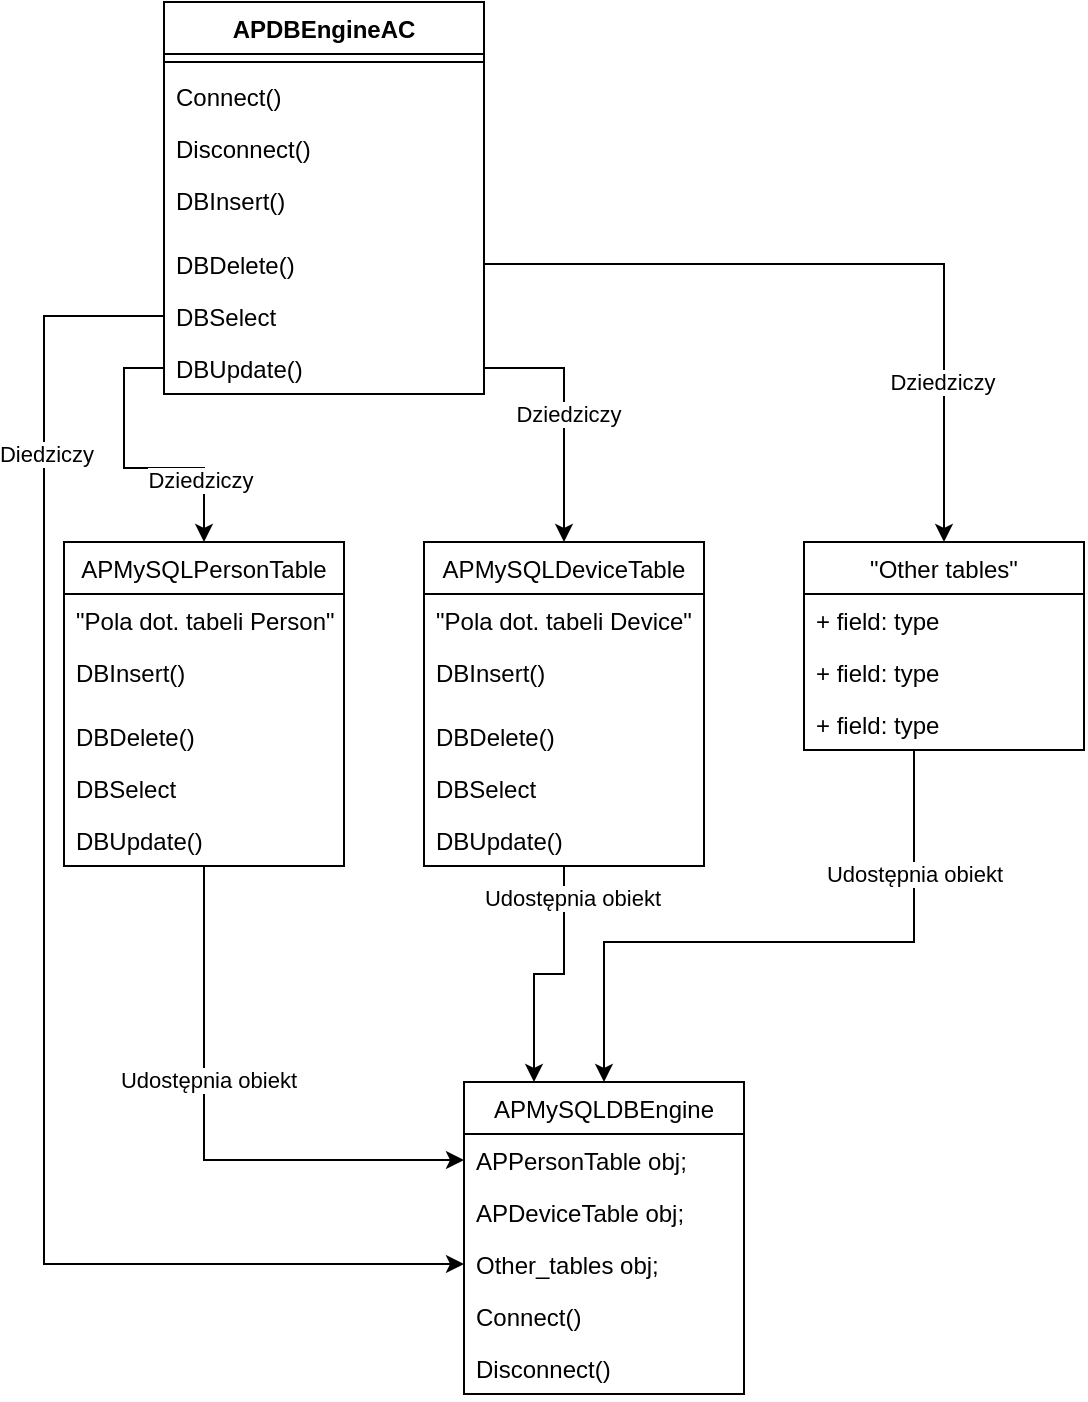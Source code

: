 <mxfile version="14.4.9" type="device"><diagram id="C5RBs43oDa-KdzZeNtuy" name="Page-1"><mxGraphModel dx="1422" dy="794" grid="1" gridSize="10" guides="1" tooltips="1" connect="1" arrows="1" fold="1" page="1" pageScale="1" pageWidth="827" pageHeight="1169" math="0" shadow="0"><root><mxCell id="WIyWlLk6GJQsqaUBKTNV-0"/><mxCell id="WIyWlLk6GJQsqaUBKTNV-1" parent="WIyWlLk6GJQsqaUBKTNV-0"/><mxCell id="nX2_1wHu2UmFj6Lxm29C-13" value="APDBEngineAC" style="swimlane;fontStyle=1;align=center;verticalAlign=top;childLayout=stackLayout;horizontal=1;startSize=26;horizontalStack=0;resizeParent=1;resizeParentMax=0;resizeLast=0;collapsible=1;marginBottom=0;" parent="WIyWlLk6GJQsqaUBKTNV-1" vertex="1"><mxGeometry x="290" y="330" width="160" height="196" as="geometry"/></mxCell><mxCell id="nX2_1wHu2UmFj6Lxm29C-15" value="" style="line;strokeWidth=1;fillColor=none;align=left;verticalAlign=middle;spacingTop=-1;spacingLeft=3;spacingRight=3;rotatable=0;labelPosition=right;points=[];portConstraint=eastwest;" parent="nX2_1wHu2UmFj6Lxm29C-13" vertex="1"><mxGeometry y="26" width="160" height="8" as="geometry"/></mxCell><mxCell id="kybb6zkqaZTKb6gR-Q6h-0" value="Connect()" style="text;strokeColor=none;fillColor=none;align=left;verticalAlign=top;spacingLeft=4;spacingRight=4;overflow=hidden;rotatable=0;points=[[0,0.5],[1,0.5]];portConstraint=eastwest;" parent="nX2_1wHu2UmFj6Lxm29C-13" vertex="1"><mxGeometry y="34" width="160" height="26" as="geometry"/></mxCell><mxCell id="kybb6zkqaZTKb6gR-Q6h-1" value="Disconnect()" style="text;strokeColor=none;fillColor=none;align=left;verticalAlign=top;spacingLeft=4;spacingRight=4;overflow=hidden;rotatable=0;points=[[0,0.5],[1,0.5]];portConstraint=eastwest;" parent="nX2_1wHu2UmFj6Lxm29C-13" vertex="1"><mxGeometry y="60" width="160" height="26" as="geometry"/></mxCell><mxCell id="kybb6zkqaZTKb6gR-Q6h-2" value="DBInsert()&#10;" style="text;strokeColor=none;fillColor=none;align=left;verticalAlign=top;spacingLeft=4;spacingRight=4;overflow=hidden;rotatable=0;points=[[0,0.5],[1,0.5]];portConstraint=eastwest;" parent="nX2_1wHu2UmFj6Lxm29C-13" vertex="1"><mxGeometry y="86" width="160" height="32" as="geometry"/></mxCell><mxCell id="kybb6zkqaZTKb6gR-Q6h-3" value="DBDelete()" style="text;strokeColor=none;fillColor=none;align=left;verticalAlign=top;spacingLeft=4;spacingRight=4;overflow=hidden;rotatable=0;points=[[0,0.5],[1,0.5]];portConstraint=eastwest;" parent="nX2_1wHu2UmFj6Lxm29C-13" vertex="1"><mxGeometry y="118" width="160" height="26" as="geometry"/></mxCell><mxCell id="kybb6zkqaZTKb6gR-Q6h-4" value="DBSelect" style="text;strokeColor=none;fillColor=none;align=left;verticalAlign=top;spacingLeft=4;spacingRight=4;overflow=hidden;rotatable=0;points=[[0,0.5],[1,0.5]];portConstraint=eastwest;" parent="nX2_1wHu2UmFj6Lxm29C-13" vertex="1"><mxGeometry y="144" width="160" height="26" as="geometry"/></mxCell><mxCell id="kybb6zkqaZTKb6gR-Q6h-5" value="DBUpdate()" style="text;strokeColor=none;fillColor=none;align=left;verticalAlign=top;spacingLeft=4;spacingRight=4;overflow=hidden;rotatable=0;points=[[0,0.5],[1,0.5]];portConstraint=eastwest;" parent="nX2_1wHu2UmFj6Lxm29C-13" vertex="1"><mxGeometry y="170" width="160" height="26" as="geometry"/></mxCell><mxCell id="0euKmjLSbyCErO-Yinb6-4" style="edgeStyle=orthogonalEdgeStyle;rounded=0;orthogonalLoop=1;jettySize=auto;html=1;exitX=0.5;exitY=1;exitDx=0;exitDy=0;" parent="WIyWlLk6GJQsqaUBKTNV-1" source="WlPZn6XvHuqVbUqun_JU-0" target="0euKmjLSbyCErO-Yinb6-1" edge="1"><mxGeometry relative="1" as="geometry"/></mxCell><mxCell id="S8E8gE3bkp90BXkYuZwn-0" value="Udostępnia obiekt" style="edgeLabel;html=1;align=center;verticalAlign=middle;resizable=0;points=[];" parent="0euKmjLSbyCErO-Yinb6-4" vertex="1" connectable="0"><mxGeometry x="-0.227" y="2" relative="1" as="geometry"><mxPoint as="offset"/></mxGeometry></mxCell><mxCell id="WlPZn6XvHuqVbUqun_JU-0" value="APMySQLPersonTable" style="swimlane;fontStyle=0;childLayout=stackLayout;horizontal=1;startSize=26;fillColor=none;horizontalStack=0;resizeParent=1;resizeParentMax=0;resizeLast=0;collapsible=1;marginBottom=0;" parent="WIyWlLk6GJQsqaUBKTNV-1" vertex="1"><mxGeometry x="240" y="600" width="140" height="162" as="geometry"><mxRectangle x="240" y="600" width="120" height="26" as="alternateBounds"/></mxGeometry></mxCell><mxCell id="WlPZn6XvHuqVbUqun_JU-1" value="&quot;Pola dot. tabeli Person&quot;" style="text;strokeColor=none;fillColor=none;align=left;verticalAlign=top;spacingLeft=4;spacingRight=4;overflow=hidden;rotatable=0;points=[[0,0.5],[1,0.5]];portConstraint=eastwest;" parent="WlPZn6XvHuqVbUqun_JU-0" vertex="1"><mxGeometry y="26" width="140" height="26" as="geometry"/></mxCell><mxCell id="WlPZn6XvHuqVbUqun_JU-22" value="DBInsert()&#10;" style="text;strokeColor=none;fillColor=none;align=left;verticalAlign=top;spacingLeft=4;spacingRight=4;overflow=hidden;rotatable=0;points=[[0,0.5],[1,0.5]];portConstraint=eastwest;" parent="WlPZn6XvHuqVbUqun_JU-0" vertex="1"><mxGeometry y="52" width="140" height="32" as="geometry"/></mxCell><mxCell id="WlPZn6XvHuqVbUqun_JU-23" value="DBDelete()" style="text;strokeColor=none;fillColor=none;align=left;verticalAlign=top;spacingLeft=4;spacingRight=4;overflow=hidden;rotatable=0;points=[[0,0.5],[1,0.5]];portConstraint=eastwest;" parent="WlPZn6XvHuqVbUqun_JU-0" vertex="1"><mxGeometry y="84" width="140" height="26" as="geometry"/></mxCell><mxCell id="WlPZn6XvHuqVbUqun_JU-24" value="DBSelect" style="text;strokeColor=none;fillColor=none;align=left;verticalAlign=top;spacingLeft=4;spacingRight=4;overflow=hidden;rotatable=0;points=[[0,0.5],[1,0.5]];portConstraint=eastwest;" parent="WlPZn6XvHuqVbUqun_JU-0" vertex="1"><mxGeometry y="110" width="140" height="26" as="geometry"/></mxCell><mxCell id="WlPZn6XvHuqVbUqun_JU-25" value="DBUpdate()" style="text;strokeColor=none;fillColor=none;align=left;verticalAlign=top;spacingLeft=4;spacingRight=4;overflow=hidden;rotatable=0;points=[[0,0.5],[1,0.5]];portConstraint=eastwest;" parent="WlPZn6XvHuqVbUqun_JU-0" vertex="1"><mxGeometry y="136" width="140" height="26" as="geometry"/></mxCell><mxCell id="0euKmjLSbyCErO-Yinb6-5" style="edgeStyle=orthogonalEdgeStyle;rounded=0;orthogonalLoop=1;jettySize=auto;html=1;exitX=0.5;exitY=1;exitDx=0;exitDy=0;entryX=0.25;entryY=0;entryDx=0;entryDy=0;" parent="WIyWlLk6GJQsqaUBKTNV-1" source="WlPZn6XvHuqVbUqun_JU-4" target="0euKmjLSbyCErO-Yinb6-0" edge="1"><mxGeometry relative="1" as="geometry"/></mxCell><mxCell id="S8E8gE3bkp90BXkYuZwn-1" value="Udostępnia obiekt" style="edgeLabel;html=1;align=center;verticalAlign=middle;resizable=0;points=[];" parent="0euKmjLSbyCErO-Yinb6-5" vertex="1" connectable="0"><mxGeometry x="-0.74" y="4" relative="1" as="geometry"><mxPoint as="offset"/></mxGeometry></mxCell><mxCell id="WlPZn6XvHuqVbUqun_JU-4" value="APMySQLDeviceTable" style="swimlane;fontStyle=0;childLayout=stackLayout;horizontal=1;startSize=26;fillColor=none;horizontalStack=0;resizeParent=1;resizeParentMax=0;resizeLast=0;collapsible=1;marginBottom=0;" parent="WIyWlLk6GJQsqaUBKTNV-1" vertex="1"><mxGeometry x="420" y="600" width="140" height="162" as="geometry"><mxRectangle x="420" y="600" width="110" height="26" as="alternateBounds"/></mxGeometry></mxCell><mxCell id="WlPZn6XvHuqVbUqun_JU-5" value="&quot;Pola dot. tabeli Device&quot;" style="text;strokeColor=none;fillColor=none;align=left;verticalAlign=top;spacingLeft=4;spacingRight=4;overflow=hidden;rotatable=0;points=[[0,0.5],[1,0.5]];portConstraint=eastwest;" parent="WlPZn6XvHuqVbUqun_JU-4" vertex="1"><mxGeometry y="26" width="140" height="26" as="geometry"/></mxCell><mxCell id="WlPZn6XvHuqVbUqun_JU-28" value="DBInsert()&#10;" style="text;strokeColor=none;fillColor=none;align=left;verticalAlign=top;spacingLeft=4;spacingRight=4;overflow=hidden;rotatable=0;points=[[0,0.5],[1,0.5]];portConstraint=eastwest;" parent="WlPZn6XvHuqVbUqun_JU-4" vertex="1"><mxGeometry y="52" width="140" height="32" as="geometry"/></mxCell><mxCell id="WlPZn6XvHuqVbUqun_JU-29" value="DBDelete()" style="text;strokeColor=none;fillColor=none;align=left;verticalAlign=top;spacingLeft=4;spacingRight=4;overflow=hidden;rotatable=0;points=[[0,0.5],[1,0.5]];portConstraint=eastwest;" parent="WlPZn6XvHuqVbUqun_JU-4" vertex="1"><mxGeometry y="84" width="140" height="26" as="geometry"/></mxCell><mxCell id="WlPZn6XvHuqVbUqun_JU-30" value="DBSelect" style="text;strokeColor=none;fillColor=none;align=left;verticalAlign=top;spacingLeft=4;spacingRight=4;overflow=hidden;rotatable=0;points=[[0,0.5],[1,0.5]];portConstraint=eastwest;" parent="WlPZn6XvHuqVbUqun_JU-4" vertex="1"><mxGeometry y="110" width="140" height="26" as="geometry"/></mxCell><mxCell id="WlPZn6XvHuqVbUqun_JU-31" value="DBUpdate()" style="text;strokeColor=none;fillColor=none;align=left;verticalAlign=top;spacingLeft=4;spacingRight=4;overflow=hidden;rotatable=0;points=[[0,0.5],[1,0.5]];portConstraint=eastwest;" parent="WlPZn6XvHuqVbUqun_JU-4" vertex="1"><mxGeometry y="136" width="140" height="26" as="geometry"/></mxCell><mxCell id="0euKmjLSbyCErO-Yinb6-6" style="edgeStyle=orthogonalEdgeStyle;rounded=0;orthogonalLoop=1;jettySize=auto;html=1;exitX=0.5;exitY=1;exitDx=0;exitDy=0;entryX=0.5;entryY=0;entryDx=0;entryDy=0;" parent="WIyWlLk6GJQsqaUBKTNV-1" source="WlPZn6XvHuqVbUqun_JU-8" target="0euKmjLSbyCErO-Yinb6-0" edge="1"><mxGeometry relative="1" as="geometry"><Array as="points"><mxPoint x="665" y="800"/><mxPoint x="510" y="800"/></Array></mxGeometry></mxCell><mxCell id="S8E8gE3bkp90BXkYuZwn-2" value="Udostępnia obiekt" style="edgeLabel;html=1;align=center;verticalAlign=middle;resizable=0;points=[];" parent="0euKmjLSbyCErO-Yinb6-6" vertex="1" connectable="0"><mxGeometry x="-0.542" relative="1" as="geometry"><mxPoint as="offset"/></mxGeometry></mxCell><mxCell id="WlPZn6XvHuqVbUqun_JU-8" value="&quot;Other tables&quot;" style="swimlane;fontStyle=0;childLayout=stackLayout;horizontal=1;startSize=26;fillColor=none;horizontalStack=0;resizeParent=1;resizeParentMax=0;resizeLast=0;collapsible=1;marginBottom=0;" parent="WIyWlLk6GJQsqaUBKTNV-1" vertex="1"><mxGeometry x="610" y="600" width="140" height="104" as="geometry"><mxRectangle x="610" y="600" width="110" height="26" as="alternateBounds"/></mxGeometry></mxCell><mxCell id="WlPZn6XvHuqVbUqun_JU-9" value="+ field: type" style="text;strokeColor=none;fillColor=none;align=left;verticalAlign=top;spacingLeft=4;spacingRight=4;overflow=hidden;rotatable=0;points=[[0,0.5],[1,0.5]];portConstraint=eastwest;" parent="WlPZn6XvHuqVbUqun_JU-8" vertex="1"><mxGeometry y="26" width="140" height="26" as="geometry"/></mxCell><mxCell id="WlPZn6XvHuqVbUqun_JU-10" value="+ field: type" style="text;strokeColor=none;fillColor=none;align=left;verticalAlign=top;spacingLeft=4;spacingRight=4;overflow=hidden;rotatable=0;points=[[0,0.5],[1,0.5]];portConstraint=eastwest;" parent="WlPZn6XvHuqVbUqun_JU-8" vertex="1"><mxGeometry y="52" width="140" height="26" as="geometry"/></mxCell><mxCell id="WlPZn6XvHuqVbUqun_JU-11" value="+ field: type" style="text;strokeColor=none;fillColor=none;align=left;verticalAlign=top;spacingLeft=4;spacingRight=4;overflow=hidden;rotatable=0;points=[[0,0.5],[1,0.5]];portConstraint=eastwest;" parent="WlPZn6XvHuqVbUqun_JU-8" vertex="1"><mxGeometry y="78" width="140" height="26" as="geometry"/></mxCell><mxCell id="WlPZn6XvHuqVbUqun_JU-12" style="edgeStyle=orthogonalEdgeStyle;rounded=0;orthogonalLoop=1;jettySize=auto;html=1;exitX=0;exitY=0.5;exitDx=0;exitDy=0;entryX=0.5;entryY=0;entryDx=0;entryDy=0;" parent="WIyWlLk6GJQsqaUBKTNV-1" source="kybb6zkqaZTKb6gR-Q6h-5" target="WlPZn6XvHuqVbUqun_JU-0" edge="1"><mxGeometry relative="1" as="geometry"/></mxCell><mxCell id="S8E8gE3bkp90BXkYuZwn-4" value="Dziedziczy" style="edgeLabel;html=1;align=center;verticalAlign=middle;resizable=0;points=[];" parent="WlPZn6XvHuqVbUqun_JU-12" vertex="1" connectable="0"><mxGeometry x="0.578" y="-2" relative="1" as="geometry"><mxPoint as="offset"/></mxGeometry></mxCell><mxCell id="WlPZn6XvHuqVbUqun_JU-13" style="edgeStyle=orthogonalEdgeStyle;rounded=0;orthogonalLoop=1;jettySize=auto;html=1;exitX=1;exitY=0.5;exitDx=0;exitDy=0;entryX=0.5;entryY=0;entryDx=0;entryDy=0;" parent="WIyWlLk6GJQsqaUBKTNV-1" source="kybb6zkqaZTKb6gR-Q6h-5" target="WlPZn6XvHuqVbUqun_JU-4" edge="1"><mxGeometry relative="1" as="geometry"/></mxCell><mxCell id="S8E8gE3bkp90BXkYuZwn-5" value="Dziedziczy" style="edgeLabel;html=1;align=center;verticalAlign=middle;resizable=0;points=[];" parent="WlPZn6XvHuqVbUqun_JU-13" vertex="1" connectable="0"><mxGeometry x="-0.008" y="2" relative="1" as="geometry"><mxPoint as="offset"/></mxGeometry></mxCell><mxCell id="WlPZn6XvHuqVbUqun_JU-14" style="edgeStyle=orthogonalEdgeStyle;rounded=0;orthogonalLoop=1;jettySize=auto;html=1;exitX=1;exitY=0.5;exitDx=0;exitDy=0;entryX=0.5;entryY=0;entryDx=0;entryDy=0;" parent="WIyWlLk6GJQsqaUBKTNV-1" source="kybb6zkqaZTKb6gR-Q6h-3" target="WlPZn6XvHuqVbUqun_JU-8" edge="1"><mxGeometry relative="1" as="geometry"/></mxCell><mxCell id="S8E8gE3bkp90BXkYuZwn-6" value="Dziedziczy" style="edgeLabel;html=1;align=center;verticalAlign=middle;resizable=0;points=[];" parent="WlPZn6XvHuqVbUqun_JU-14" vertex="1" connectable="0"><mxGeometry x="0.566" y="-1" relative="1" as="geometry"><mxPoint as="offset"/></mxGeometry></mxCell><mxCell id="0euKmjLSbyCErO-Yinb6-0" value="APMySQLDBEngine" style="swimlane;fontStyle=0;childLayout=stackLayout;horizontal=1;startSize=26;fillColor=none;horizontalStack=0;resizeParent=1;resizeParentMax=0;resizeLast=0;collapsible=1;marginBottom=0;" parent="WIyWlLk6GJQsqaUBKTNV-1" vertex="1"><mxGeometry x="440" y="870" width="140" height="156" as="geometry"/></mxCell><mxCell id="0euKmjLSbyCErO-Yinb6-1" value="APPersonTable obj;" style="text;strokeColor=none;fillColor=none;align=left;verticalAlign=top;spacingLeft=4;spacingRight=4;overflow=hidden;rotatable=0;points=[[0,0.5],[1,0.5]];portConstraint=eastwest;" parent="0euKmjLSbyCErO-Yinb6-0" vertex="1"><mxGeometry y="26" width="140" height="26" as="geometry"/></mxCell><mxCell id="0euKmjLSbyCErO-Yinb6-2" value="APDeviceTable obj;" style="text;strokeColor=none;fillColor=none;align=left;verticalAlign=top;spacingLeft=4;spacingRight=4;overflow=hidden;rotatable=0;points=[[0,0.5],[1,0.5]];portConstraint=eastwest;" parent="0euKmjLSbyCErO-Yinb6-0" vertex="1"><mxGeometry y="52" width="140" height="26" as="geometry"/></mxCell><mxCell id="0euKmjLSbyCErO-Yinb6-3" value="Other_tables obj;" style="text;strokeColor=none;fillColor=none;align=left;verticalAlign=top;spacingLeft=4;spacingRight=4;overflow=hidden;rotatable=0;points=[[0,0.5],[1,0.5]];portConstraint=eastwest;" parent="0euKmjLSbyCErO-Yinb6-0" vertex="1"><mxGeometry y="78" width="140" height="26" as="geometry"/></mxCell><mxCell id="WlPZn6XvHuqVbUqun_JU-20" value="Connect()" style="text;strokeColor=none;fillColor=none;align=left;verticalAlign=top;spacingLeft=4;spacingRight=4;overflow=hidden;rotatable=0;points=[[0,0.5],[1,0.5]];portConstraint=eastwest;" parent="0euKmjLSbyCErO-Yinb6-0" vertex="1"><mxGeometry y="104" width="140" height="26" as="geometry"/></mxCell><mxCell id="WlPZn6XvHuqVbUqun_JU-21" value="Disconnect()" style="text;strokeColor=none;fillColor=none;align=left;verticalAlign=top;spacingLeft=4;spacingRight=4;overflow=hidden;rotatable=0;points=[[0,0.5],[1,0.5]];portConstraint=eastwest;" parent="0euKmjLSbyCErO-Yinb6-0" vertex="1"><mxGeometry y="130" width="140" height="26" as="geometry"/></mxCell><mxCell id="0euKmjLSbyCErO-Yinb6-7" style="edgeStyle=orthogonalEdgeStyle;rounded=0;orthogonalLoop=1;jettySize=auto;html=1;exitX=0;exitY=0.5;exitDx=0;exitDy=0;" parent="WIyWlLk6GJQsqaUBKTNV-1" source="kybb6zkqaZTKb6gR-Q6h-4" target="0euKmjLSbyCErO-Yinb6-3" edge="1"><mxGeometry relative="1" as="geometry"><Array as="points"><mxPoint x="230" y="487"/><mxPoint x="230" y="961"/></Array></mxGeometry></mxCell><mxCell id="S8E8gE3bkp90BXkYuZwn-3" value="Diedziczy" style="edgeLabel;html=1;align=center;verticalAlign=middle;resizable=0;points=[];" parent="0euKmjLSbyCErO-Yinb6-7" vertex="1" connectable="0"><mxGeometry x="-0.653" y="1" relative="1" as="geometry"><mxPoint as="offset"/></mxGeometry></mxCell></root></mxGraphModel></diagram></mxfile>